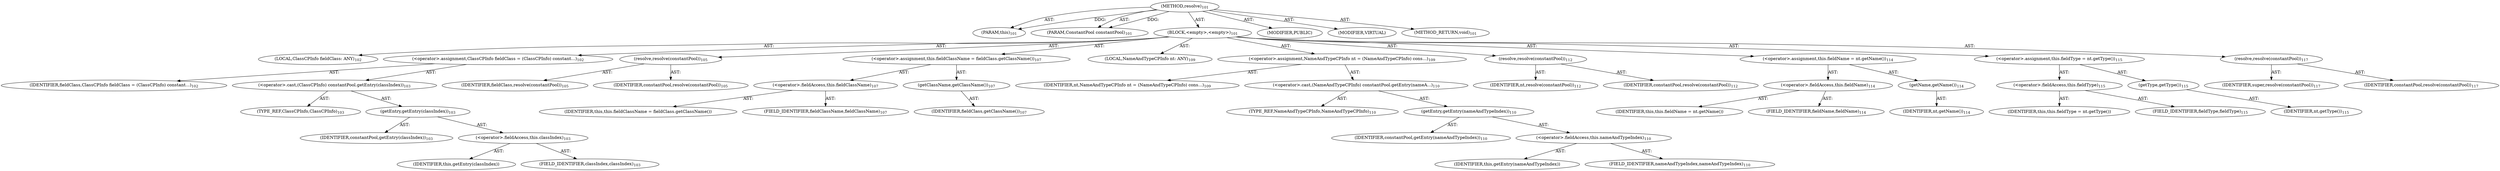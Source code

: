 digraph "resolve" {  
"111669149698" [label = <(METHOD,resolve)<SUB>101</SUB>> ]
"115964116996" [label = <(PARAM,this)<SUB>101</SUB>> ]
"115964116997" [label = <(PARAM,ConstantPool constantPool)<SUB>101</SUB>> ]
"25769803778" [label = <(BLOCK,&lt;empty&gt;,&lt;empty&gt;)<SUB>101</SUB>> ]
"94489280512" [label = <(LOCAL,ClassCPInfo fieldClass: ANY)<SUB>102</SUB>> ]
"30064771079" [label = <(&lt;operator&gt;.assignment,ClassCPInfo fieldClass = (ClassCPInfo) constant...)<SUB>102</SUB>> ]
"68719476743" [label = <(IDENTIFIER,fieldClass,ClassCPInfo fieldClass = (ClassCPInfo) constant...)<SUB>102</SUB>> ]
"30064771080" [label = <(&lt;operator&gt;.cast,(ClassCPInfo) constantPool.getEntry(classIndex))<SUB>103</SUB>> ]
"180388626432" [label = <(TYPE_REF,ClassCPInfo,ClassCPInfo)<SUB>103</SUB>> ]
"30064771081" [label = <(getEntry,getEntry(classIndex))<SUB>103</SUB>> ]
"68719476744" [label = <(IDENTIFIER,constantPool,getEntry(classIndex))<SUB>103</SUB>> ]
"30064771082" [label = <(&lt;operator&gt;.fieldAccess,this.classIndex)<SUB>103</SUB>> ]
"68719476745" [label = <(IDENTIFIER,this,getEntry(classIndex))> ]
"55834574850" [label = <(FIELD_IDENTIFIER,classIndex,classIndex)<SUB>103</SUB>> ]
"30064771083" [label = <(resolve,resolve(constantPool))<SUB>105</SUB>> ]
"68719476746" [label = <(IDENTIFIER,fieldClass,resolve(constantPool))<SUB>105</SUB>> ]
"68719476747" [label = <(IDENTIFIER,constantPool,resolve(constantPool))<SUB>105</SUB>> ]
"30064771084" [label = <(&lt;operator&gt;.assignment,this.fieldClassName = fieldClass.getClassName())<SUB>107</SUB>> ]
"30064771085" [label = <(&lt;operator&gt;.fieldAccess,this.fieldClassName)<SUB>107</SUB>> ]
"68719476748" [label = <(IDENTIFIER,this,this.fieldClassName = fieldClass.getClassName())> ]
"55834574851" [label = <(FIELD_IDENTIFIER,fieldClassName,fieldClassName)<SUB>107</SUB>> ]
"30064771086" [label = <(getClassName,getClassName())<SUB>107</SUB>> ]
"68719476749" [label = <(IDENTIFIER,fieldClass,getClassName())<SUB>107</SUB>> ]
"94489280513" [label = <(LOCAL,NameAndTypeCPInfo nt: ANY)<SUB>109</SUB>> ]
"30064771087" [label = <(&lt;operator&gt;.assignment,NameAndTypeCPInfo nt = (NameAndTypeCPInfo) cons...)<SUB>109</SUB>> ]
"68719476750" [label = <(IDENTIFIER,nt,NameAndTypeCPInfo nt = (NameAndTypeCPInfo) cons...)<SUB>109</SUB>> ]
"30064771088" [label = <(&lt;operator&gt;.cast,(NameAndTypeCPInfo) constantPool.getEntry(nameA...)<SUB>110</SUB>> ]
"180388626433" [label = <(TYPE_REF,NameAndTypeCPInfo,NameAndTypeCPInfo)<SUB>110</SUB>> ]
"30064771089" [label = <(getEntry,getEntry(nameAndTypeIndex))<SUB>110</SUB>> ]
"68719476751" [label = <(IDENTIFIER,constantPool,getEntry(nameAndTypeIndex))<SUB>110</SUB>> ]
"30064771090" [label = <(&lt;operator&gt;.fieldAccess,this.nameAndTypeIndex)<SUB>110</SUB>> ]
"68719476752" [label = <(IDENTIFIER,this,getEntry(nameAndTypeIndex))> ]
"55834574852" [label = <(FIELD_IDENTIFIER,nameAndTypeIndex,nameAndTypeIndex)<SUB>110</SUB>> ]
"30064771091" [label = <(resolve,resolve(constantPool))<SUB>112</SUB>> ]
"68719476753" [label = <(IDENTIFIER,nt,resolve(constantPool))<SUB>112</SUB>> ]
"68719476754" [label = <(IDENTIFIER,constantPool,resolve(constantPool))<SUB>112</SUB>> ]
"30064771092" [label = <(&lt;operator&gt;.assignment,this.fieldName = nt.getName())<SUB>114</SUB>> ]
"30064771093" [label = <(&lt;operator&gt;.fieldAccess,this.fieldName)<SUB>114</SUB>> ]
"68719476755" [label = <(IDENTIFIER,this,this.fieldName = nt.getName())> ]
"55834574853" [label = <(FIELD_IDENTIFIER,fieldName,fieldName)<SUB>114</SUB>> ]
"30064771094" [label = <(getName,getName())<SUB>114</SUB>> ]
"68719476756" [label = <(IDENTIFIER,nt,getName())<SUB>114</SUB>> ]
"30064771095" [label = <(&lt;operator&gt;.assignment,this.fieldType = nt.getType())<SUB>115</SUB>> ]
"30064771096" [label = <(&lt;operator&gt;.fieldAccess,this.fieldType)<SUB>115</SUB>> ]
"68719476757" [label = <(IDENTIFIER,this,this.fieldType = nt.getType())> ]
"55834574854" [label = <(FIELD_IDENTIFIER,fieldType,fieldType)<SUB>115</SUB>> ]
"30064771097" [label = <(getType,getType())<SUB>115</SUB>> ]
"68719476758" [label = <(IDENTIFIER,nt,getType())<SUB>115</SUB>> ]
"30064771098" [label = <(resolve,resolve(constantPool))<SUB>117</SUB>> ]
"68719476759" [label = <(IDENTIFIER,super,resolve(constantPool))<SUB>117</SUB>> ]
"68719476760" [label = <(IDENTIFIER,constantPool,resolve(constantPool))<SUB>117</SUB>> ]
"133143986185" [label = <(MODIFIER,PUBLIC)> ]
"133143986186" [label = <(MODIFIER,VIRTUAL)> ]
"128849018882" [label = <(METHOD_RETURN,void)<SUB>101</SUB>> ]
  "111669149698" -> "115964116996"  [ label = "AST: "] 
  "111669149698" -> "115964116997"  [ label = "AST: "] 
  "111669149698" -> "25769803778"  [ label = "AST: "] 
  "111669149698" -> "133143986185"  [ label = "AST: "] 
  "111669149698" -> "133143986186"  [ label = "AST: "] 
  "111669149698" -> "128849018882"  [ label = "AST: "] 
  "25769803778" -> "94489280512"  [ label = "AST: "] 
  "25769803778" -> "30064771079"  [ label = "AST: "] 
  "25769803778" -> "30064771083"  [ label = "AST: "] 
  "25769803778" -> "30064771084"  [ label = "AST: "] 
  "25769803778" -> "94489280513"  [ label = "AST: "] 
  "25769803778" -> "30064771087"  [ label = "AST: "] 
  "25769803778" -> "30064771091"  [ label = "AST: "] 
  "25769803778" -> "30064771092"  [ label = "AST: "] 
  "25769803778" -> "30064771095"  [ label = "AST: "] 
  "25769803778" -> "30064771098"  [ label = "AST: "] 
  "30064771079" -> "68719476743"  [ label = "AST: "] 
  "30064771079" -> "30064771080"  [ label = "AST: "] 
  "30064771080" -> "180388626432"  [ label = "AST: "] 
  "30064771080" -> "30064771081"  [ label = "AST: "] 
  "30064771081" -> "68719476744"  [ label = "AST: "] 
  "30064771081" -> "30064771082"  [ label = "AST: "] 
  "30064771082" -> "68719476745"  [ label = "AST: "] 
  "30064771082" -> "55834574850"  [ label = "AST: "] 
  "30064771083" -> "68719476746"  [ label = "AST: "] 
  "30064771083" -> "68719476747"  [ label = "AST: "] 
  "30064771084" -> "30064771085"  [ label = "AST: "] 
  "30064771084" -> "30064771086"  [ label = "AST: "] 
  "30064771085" -> "68719476748"  [ label = "AST: "] 
  "30064771085" -> "55834574851"  [ label = "AST: "] 
  "30064771086" -> "68719476749"  [ label = "AST: "] 
  "30064771087" -> "68719476750"  [ label = "AST: "] 
  "30064771087" -> "30064771088"  [ label = "AST: "] 
  "30064771088" -> "180388626433"  [ label = "AST: "] 
  "30064771088" -> "30064771089"  [ label = "AST: "] 
  "30064771089" -> "68719476751"  [ label = "AST: "] 
  "30064771089" -> "30064771090"  [ label = "AST: "] 
  "30064771090" -> "68719476752"  [ label = "AST: "] 
  "30064771090" -> "55834574852"  [ label = "AST: "] 
  "30064771091" -> "68719476753"  [ label = "AST: "] 
  "30064771091" -> "68719476754"  [ label = "AST: "] 
  "30064771092" -> "30064771093"  [ label = "AST: "] 
  "30064771092" -> "30064771094"  [ label = "AST: "] 
  "30064771093" -> "68719476755"  [ label = "AST: "] 
  "30064771093" -> "55834574853"  [ label = "AST: "] 
  "30064771094" -> "68719476756"  [ label = "AST: "] 
  "30064771095" -> "30064771096"  [ label = "AST: "] 
  "30064771095" -> "30064771097"  [ label = "AST: "] 
  "30064771096" -> "68719476757"  [ label = "AST: "] 
  "30064771096" -> "55834574854"  [ label = "AST: "] 
  "30064771097" -> "68719476758"  [ label = "AST: "] 
  "30064771098" -> "68719476759"  [ label = "AST: "] 
  "30064771098" -> "68719476760"  [ label = "AST: "] 
  "111669149698" -> "115964116996"  [ label = "DDG: "] 
  "111669149698" -> "115964116997"  [ label = "DDG: "] 
}
